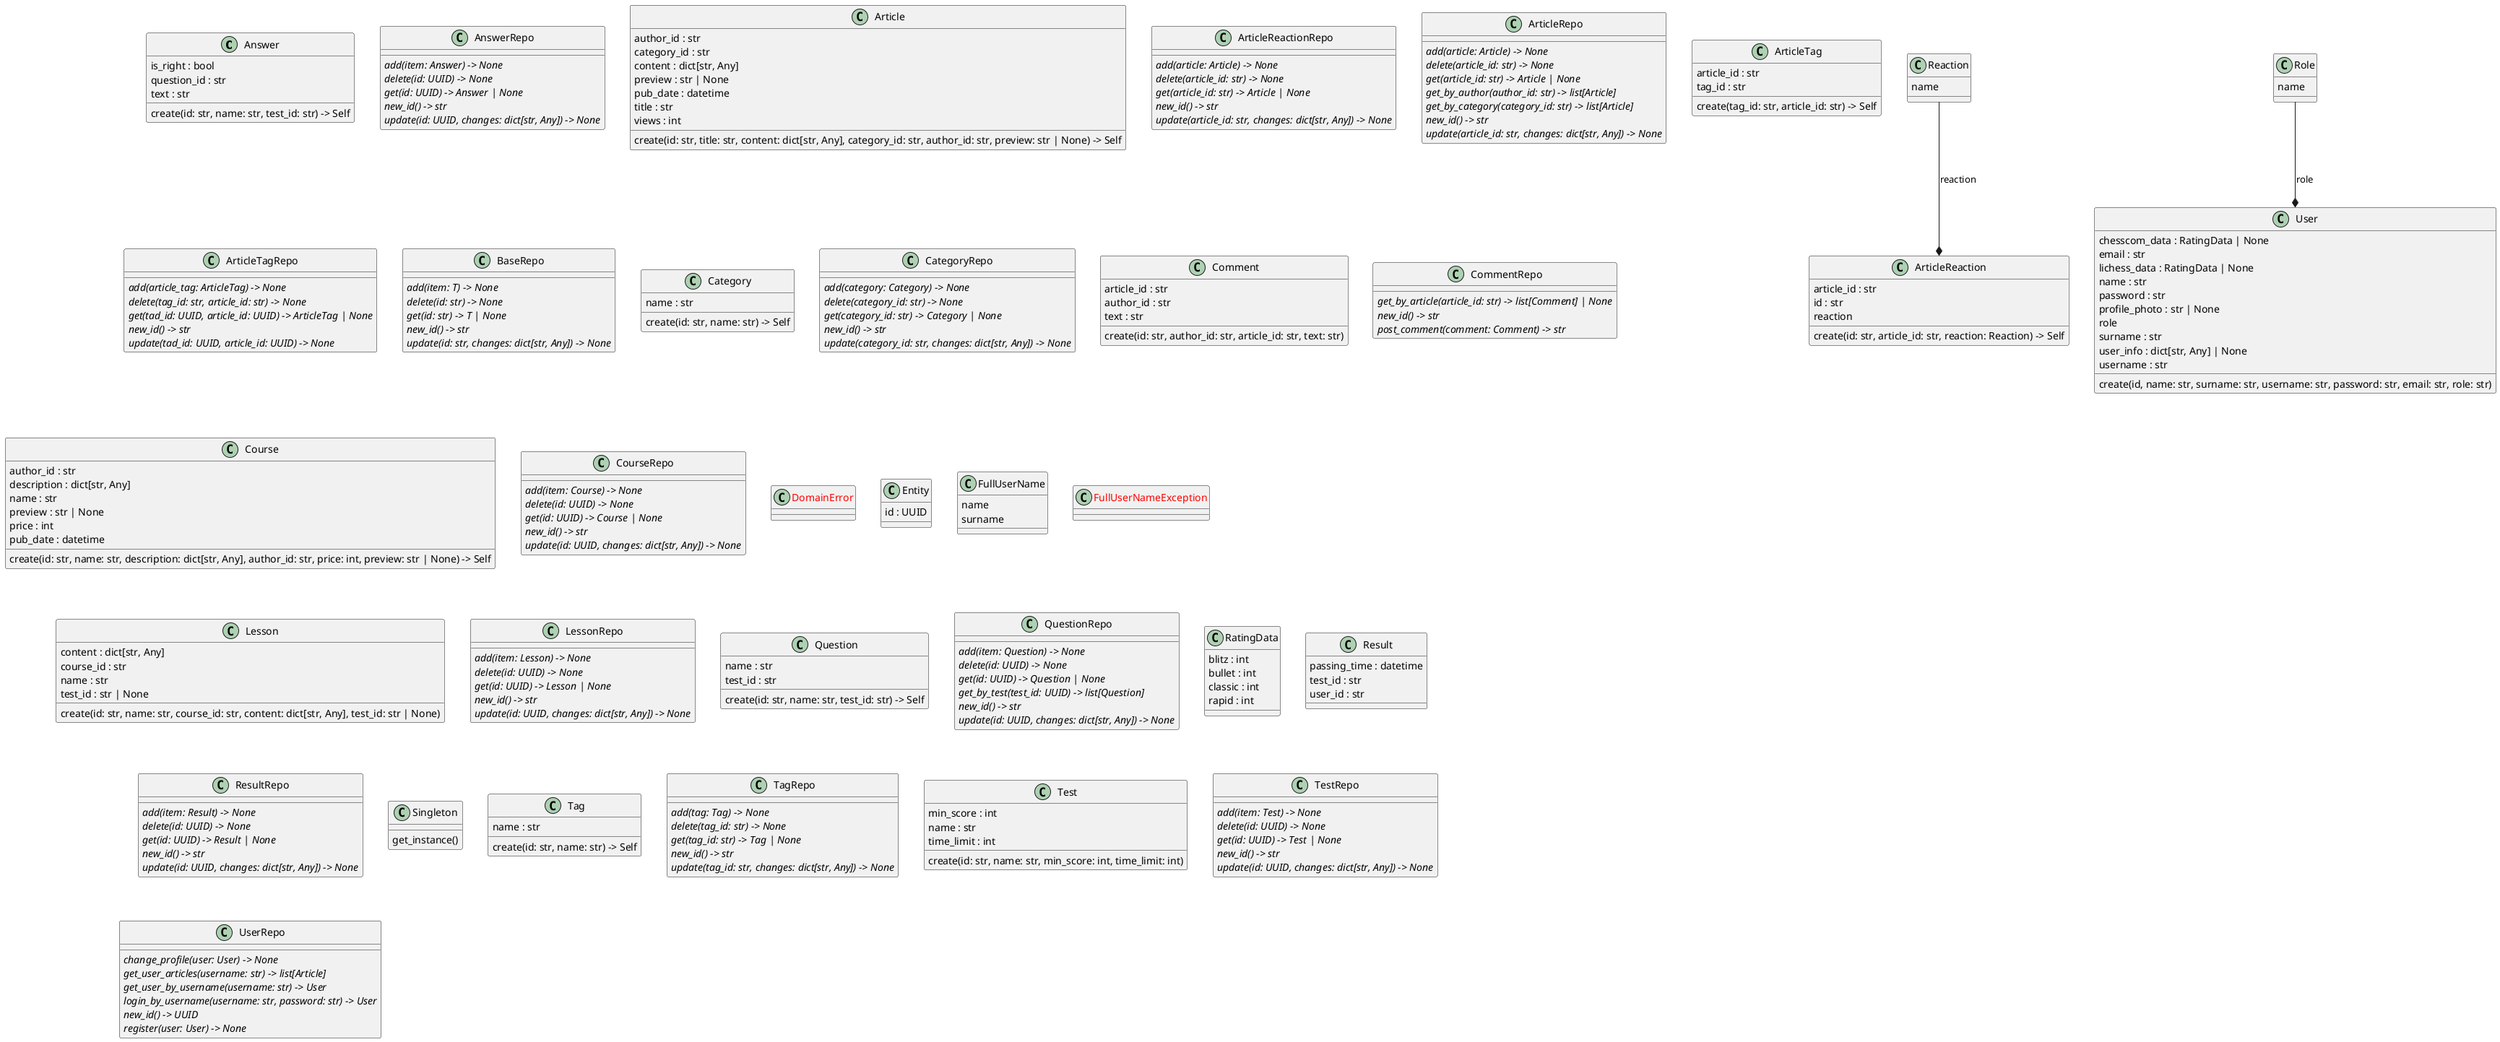 @startuml classes_yourpackage
set namespaceSeparator none
class "Answer" as domain.course.entities.Answer {
  is_right : bool
  question_id : str
  text : str
  create(id: str, name: str, test_id: str) -> Self
}
class "AnswerRepo" as domain.course.protocols.AnswerRepo {
  {abstract}add(item: Answer) -> None
  {abstract}delete(id: UUID) -> None
  {abstract}get(id: UUID) -> Answer | None
  {abstract}new_id() -> str
  {abstract}update(id: UUID, changes: dict[str, Any]) -> None
}
class "Article" as domain.article.entities.Article {
  author_id : str
  category_id : str
  content : dict[str, Any]
  preview : str | None
  pub_date : datetime
  title : str
  views : int
  create(id: str, title: str, content: dict[str, Any], category_id: str, author_id: str, preview: str | None) -> Self
}
class "ArticleReaction" as domain.article.entities.ArticleReaction {
  article_id : str
  id : str
  reaction
  create(id: str, article_id: str, reaction: Reaction) -> Self
}
class "ArticleReactionRepo" as domain.article.protocols.ArticleReactionRepo {
  {abstract}add(article: Article) -> None
  {abstract}delete(article_id: str) -> None
  {abstract}get(article_id: str) -> Article | None
  {abstract}new_id() -> str
  {abstract}update(article_id: str, changes: dict[str, Any]) -> None
}
class "ArticleRepo" as domain.article.protocols.ArticleRepo {
  {abstract}add(article: Article) -> None
  {abstract}delete(article_id: str) -> None
  {abstract}get(article_id: str) -> Article | None
  {abstract}get_by_author(author_id: str) -> list[Article]
  {abstract}get_by_category(category_id: str) -> list[Article]
  {abstract}new_id() -> str
  {abstract}update(article_id: str, changes: dict[str, Any]) -> None
}
class "ArticleTag" as domain.article.entities.ArticleTag {
  article_id : str
  tag_id : str
  create(tag_id: str, article_id: str) -> Self
}
class "ArticleTagRepo" as domain.article.protocols.ArticleTagRepo {
  {abstract}add(article_tag: ArticleTag) -> None
  {abstract}delete(tag_id: str, article_id: str) -> None
  {abstract}get(tad_id: UUID, article_id: UUID) -> ArticleTag | None
  {abstract}new_id() -> str
  {abstract}update(tad_id: UUID, article_id: UUID) -> None
}
class "BaseRepo" as domain.base.BaseRepo {
  {abstract}add(item: T) -> None
  {abstract}delete(id: str) -> None
  {abstract}get(id: str) -> T | None
  {abstract}new_id() -> str
  {abstract}update(id: str, changes: dict[str, Any]) -> None
}
class "Category" as domain.article.entities.Category {
  name : str
  create(id: str, name: str) -> Self
}
class "CategoryRepo" as domain.article.protocols.CategoryRepo {
  {abstract}add(category: Category) -> None
  {abstract}delete(category_id: str) -> None
  {abstract}get(category_id: str) -> Category | None
  {abstract}new_id() -> str
  {abstract}update(category_id: str, changes: dict[str, Any]) -> None
}
class "Comment" as domain.article.entities.Comment {
  article_id : str
  author_id : str
  text : str
  create(id: str, author_id: str, article_id: str, text: str)
}
class "CommentRepo" as domain.article.protocols.CommentRepo {
  {abstract}get_by_article(article_id: str) -> list[Comment] | None
  {abstract}new_id() -> str
  {abstract}post_comment(comment: Comment) -> str
}
class "Course" as domain.course.entities.Course {
  author_id : str
  description : dict[str, Any]
  name : str
  preview : str | None
  price : int
  pub_date : datetime
  create(id: str, name: str, description: dict[str, Any], author_id: str, price: int, preview: str | None) -> Self
}
class "CourseRepo" as domain.course.protocols.CourseRepo {
  {abstract}add(item: Course) -> None
  {abstract}delete(id: UUID) -> None
  {abstract}get(id: UUID) -> Course | None
  {abstract}new_id() -> str
  {abstract}update(id: UUID, changes: dict[str, Any]) -> None
}
class "<color:red>DomainError</color>" as domain.exceptions.DomainError {
}
class "Entity" as domain.base.Entity {
  id : UUID
}
class "FullUserName" as domain.user.value_objects.FullUserName {
  name
  surname
}
class "<color:red>FullUserNameException</color>" as domain.user.exceptions.FullUserNameException {
}
class "Lesson" as domain.course.entities.Lesson {
  content : dict[str, Any]
  course_id : str
  name : str
  test_id : str | None
  create(id: str, name: str, course_id: str, content: dict[str, Any], test_id: str | None)
}
class "LessonRepo" as domain.course.protocols.LessonRepo {
  {abstract}add(item: Lesson) -> None
  {abstract}delete(id: UUID) -> None
  {abstract}get(id: UUID) -> Lesson | None
  {abstract}new_id() -> str
  {abstract}update(id: UUID, changes: dict[str, Any]) -> None
}
class "Question" as domain.course.entities.Question {
  name : str
  test_id : str
  create(id: str, name: str, test_id: str) -> Self
}
class "QuestionRepo" as domain.course.protocols.QuestionRepo {
  {abstract}add(item: Question) -> None
  {abstract}delete(id: UUID) -> None
  {abstract}get(id: UUID) -> Question | None
  {abstract}get_by_test(test_id: UUID) -> list[Question]
  {abstract}new_id() -> str
  {abstract}update(id: UUID, changes: dict[str, Any]) -> None
}
class "RatingData" as domain.user.entities.RatingData {
  blitz : int
  bullet : int
  classic : int
  rapid : int
}
class "Reaction" as domain.article.entities.Reaction {
  name
}
class "Result" as domain.course.entities.Result {
  passing_time : datetime
  test_id : str
  user_id : str
}
class "ResultRepo" as domain.course.protocols.ResultRepo {
  {abstract}add(item: Result) -> None
  {abstract}delete(id: UUID) -> None
  {abstract}get(id: UUID) -> Result | None
  {abstract}new_id() -> str
  {abstract}update(id: UUID, changes: dict[str, Any]) -> None
}
class "Role" as domain.user.entities.Role {
  name
}
class "Singleton" as domain.base.Singleton {
  get_instance()
}
class "Tag" as domain.article.entities.Tag {
  name : str
  create(id: str, name: str) -> Self
}
class "TagRepo" as domain.article.protocols.TagRepo {
  {abstract}add(tag: Tag) -> None
  {abstract}delete(tag_id: str) -> None
  {abstract}get(tag_id: str) -> Tag | None
  {abstract}new_id() -> str
  {abstract}update(tag_id: str, changes: dict[str, Any]) -> None
}
class "Test" as domain.course.entities.Test {
  min_score : int
  name : str
  time_limit : int
  create(id: str, name: str, min_score: int, time_limit: int)
}
class "TestRepo" as domain.course.protocols.TestRepo {
  {abstract}add(item: Test) -> None
  {abstract}delete(id: UUID) -> None
  {abstract}get(id: UUID) -> Test | None
  {abstract}new_id() -> str
  {abstract}update(id: UUID, changes: dict[str, Any]) -> None
}
class "User" as domain.user.entities.User {
  chesscom_data : RatingData | None
  email : str
  lichess_data : RatingData | None
  name : str
  password : str
  profile_photo : str | None
  role
  surname : str
  user_info : dict[str, Any] | None
  username : str
  create(id, name: str, surname: str, username: str, password: str, email: str, role: str)
}
class "UserRepo" as domain.user.protocols.UserRepo {
  {abstract}change_profile(user: User) -> None
  {abstract}get_user_articles(username: str) -> list[Article]
  {abstract}get_user_by_username(username: str) -> User
  {abstract}login_by_username(username: str, password: str) -> User
  {abstract}new_id() -> UUID
  {abstract}register(user: User) -> None
}
domain.article.entities.Reaction --* domain.article.entities.ArticleReaction : reaction
domain.user.entities.Role --* domain.user.entities.User : role
@enduml
